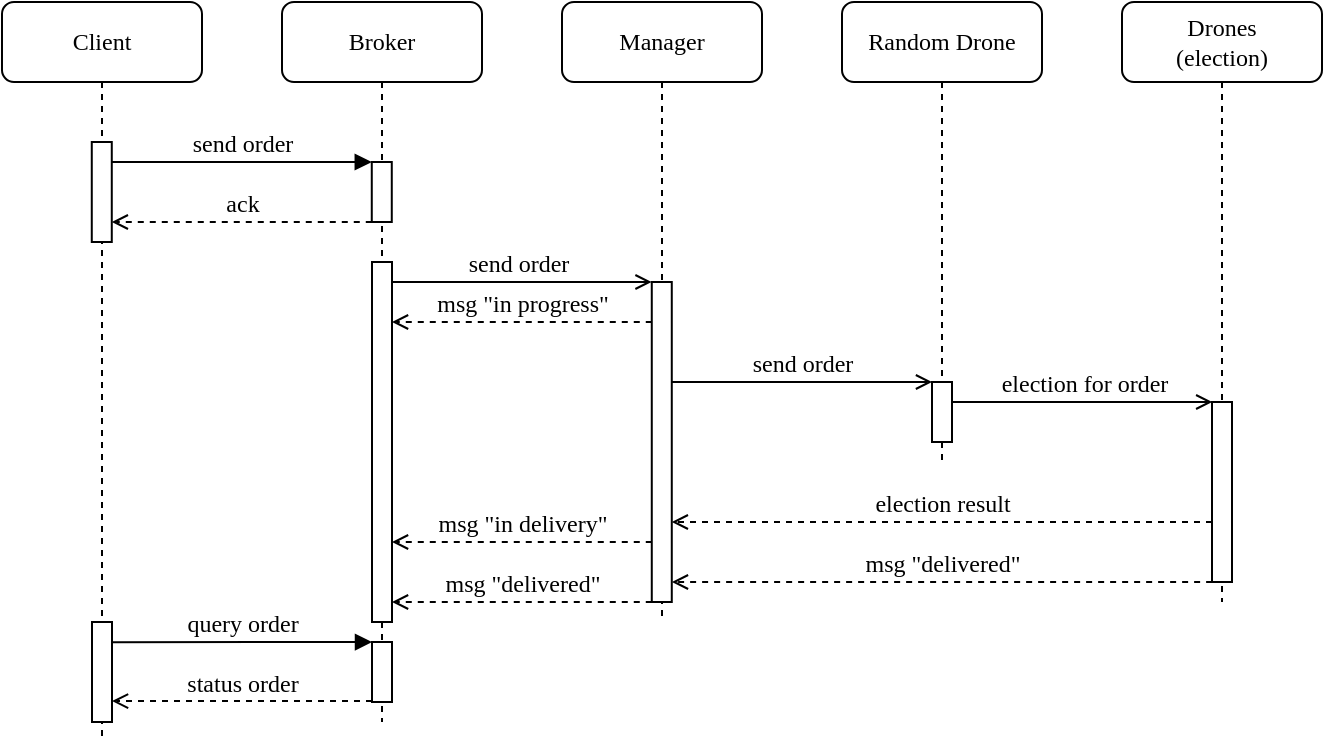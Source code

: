 <mxfile version="14.9.4" type="device"><diagram name="Page-1" id="13e1069c-82ec-6db2-03f1-153e76fe0fe0"><mxGraphModel dx="865" dy="503" grid="1" gridSize="10" guides="1" tooltips="1" connect="1" arrows="1" fold="1" page="1" pageScale="1" pageWidth="1100" pageHeight="850" background="none" math="0" shadow="0"><root><mxCell id="0"/><mxCell id="1" parent="0"/><mxCell id="7baba1c4bc27f4b0-2" value="Broker" style="shape=umlLifeline;perimeter=lifelinePerimeter;whiteSpace=wrap;html=1;container=1;collapsible=0;recursiveResize=0;outlineConnect=0;rounded=1;shadow=0;comic=0;labelBackgroundColor=none;strokeWidth=1;fontFamily=Verdana;fontSize=12;align=center;" parent="1" vertex="1"><mxGeometry x="240" y="80" width="100" height="360" as="geometry"/></mxCell><mxCell id="7baba1c4bc27f4b0-10" value="" style="html=1;points=[];perimeter=orthogonalPerimeter;rounded=0;shadow=0;comic=0;labelBackgroundColor=none;strokeWidth=1;fontFamily=Verdana;fontSize=12;align=center;" parent="7baba1c4bc27f4b0-2" vertex="1"><mxGeometry x="44.89" y="80" width="10" height="30" as="geometry"/></mxCell><mxCell id="7baba1c4bc27f4b0-3" value="Manager" style="shape=umlLifeline;perimeter=lifelinePerimeter;whiteSpace=wrap;html=1;container=1;collapsible=0;recursiveResize=0;outlineConnect=0;rounded=1;shadow=0;comic=0;labelBackgroundColor=none;strokeWidth=1;fontFamily=Verdana;fontSize=12;align=center;" parent="1" vertex="1"><mxGeometry x="380" y="80" width="100" height="310" as="geometry"/></mxCell><mxCell id="7baba1c4bc27f4b0-13" value="" style="html=1;points=[];perimeter=orthogonalPerimeter;rounded=0;shadow=0;comic=0;labelBackgroundColor=none;strokeWidth=1;fontFamily=Verdana;fontSize=12;align=center;" parent="7baba1c4bc27f4b0-3" vertex="1"><mxGeometry x="44.89" y="140" width="10" height="160" as="geometry"/></mxCell><mxCell id="7baba1c4bc27f4b0-4" value="Random Drone" style="shape=umlLifeline;perimeter=lifelinePerimeter;whiteSpace=wrap;html=1;container=1;collapsible=0;recursiveResize=0;outlineConnect=0;rounded=1;shadow=0;comic=0;labelBackgroundColor=none;strokeWidth=1;fontFamily=Verdana;fontSize=12;align=center;" parent="1" vertex="1"><mxGeometry x="520" y="80" width="100" height="230" as="geometry"/></mxCell><mxCell id="7baba1c4bc27f4b0-8" value="Client" style="shape=umlLifeline;perimeter=lifelinePerimeter;whiteSpace=wrap;html=1;container=1;collapsible=0;recursiveResize=0;outlineConnect=0;rounded=1;shadow=0;comic=0;labelBackgroundColor=none;strokeWidth=1;fontFamily=Verdana;fontSize=12;align=center;" parent="1" vertex="1"><mxGeometry x="100" y="80" width="100" height="370" as="geometry"/></mxCell><mxCell id="7baba1c4bc27f4b0-9" value="" style="html=1;points=[];perimeter=orthogonalPerimeter;rounded=0;shadow=0;comic=0;labelBackgroundColor=none;strokeWidth=1;fontFamily=Verdana;fontSize=12;align=center;" parent="7baba1c4bc27f4b0-8" vertex="1"><mxGeometry x="44.89" y="70" width="10" height="50" as="geometry"/></mxCell><mxCell id="7baba1c4bc27f4b0-11" value="send order" style="html=1;verticalAlign=bottom;endArrow=block;entryX=0;entryY=0;labelBackgroundColor=none;fontFamily=Verdana;fontSize=12;edgeStyle=elbowEdgeStyle;elbow=vertical;" parent="1" source="7baba1c4bc27f4b0-9" target="7baba1c4bc27f4b0-10" edge="1"><mxGeometry relative="1" as="geometry"><mxPoint x="219.89" y="170" as="sourcePoint"/></mxGeometry></mxCell><mxCell id="7baba1c4bc27f4b0-14" value="ack" style="html=1;verticalAlign=bottom;endArrow=open;labelBackgroundColor=none;fontFamily=Verdana;fontSize=12;edgeStyle=elbowEdgeStyle;elbow=vertical;dashed=1;endFill=0;" parent="1" source="7baba1c4bc27f4b0-10" target="7baba1c4bc27f4b0-9" edge="1"><mxGeometry relative="1" as="geometry"><mxPoint x="369.89" y="180" as="sourcePoint"/><Array as="points"><mxPoint x="239.89" y="190"/><mxPoint x="249.89" y="180"/></Array></mxGeometry></mxCell><mxCell id="hCKm63XLztfWOcYLBpdG-3" value="send order" style="html=1;verticalAlign=bottom;endArrow=open;labelBackgroundColor=none;fontFamily=Verdana;fontSize=12;edgeStyle=elbowEdgeStyle;elbow=vertical;entryX=-0.009;entryY=0.005;entryDx=0;entryDy=0;entryPerimeter=0;endFill=0;" parent="1" source="7baba1c4bc27f4b0-2" target="7baba1c4bc27f4b0-13" edge="1"><mxGeometry relative="1" as="geometry"><mxPoint x="310" y="220" as="sourcePoint"/><mxPoint x="439.89" y="220" as="targetPoint"/><Array as="points"><mxPoint x="349.89" y="220"/><mxPoint x="349.89" y="210"/><mxPoint x="389.89" y="222"/><mxPoint x="369.89" y="222"/><mxPoint x="409.89" y="222"/><mxPoint x="379.89" y="222"/><mxPoint x="379.89" y="222"/><mxPoint x="379.89" y="222"/><mxPoint x="439.89" y="222"/><mxPoint x="389.89" y="220"/><mxPoint x="384.89" y="260"/><mxPoint x="394.89" y="250"/></Array></mxGeometry></mxCell><mxCell id="hCKm63XLztfWOcYLBpdG-4" value="msg &quot;in progress&quot;" style="html=1;verticalAlign=bottom;endArrow=open;labelBackgroundColor=none;fontFamily=Verdana;fontSize=12;edgeStyle=elbowEdgeStyle;elbow=vertical;dashed=1;endFill=0;" parent="1" source="7baba1c4bc27f4b0-13" target="hCKm63XLztfWOcYLBpdG-13" edge="1"><mxGeometry relative="1" as="geometry"><mxPoint x="420" y="240" as="sourcePoint"/><mxPoint x="310" y="240" as="targetPoint"/><Array as="points"><mxPoint x="359.89" y="240"/><mxPoint x="399.89" y="280"/><mxPoint x="394.89" y="320"/><mxPoint x="404.89" y="310"/></Array></mxGeometry></mxCell><mxCell id="hCKm63XLztfWOcYLBpdG-6" value="" style="html=1;points=[];perimeter=orthogonalPerimeter;rounded=0;shadow=0;comic=0;labelBackgroundColor=none;strokeWidth=1;fontFamily=Verdana;fontSize=12;align=center;" parent="1" vertex="1"><mxGeometry x="565" y="270" width="10" height="30" as="geometry"/></mxCell><mxCell id="hCKm63XLztfWOcYLBpdG-7" value="send order" style="html=1;verticalAlign=bottom;endArrow=open;labelBackgroundColor=none;fontFamily=Verdana;fontSize=12;edgeStyle=elbowEdgeStyle;elbow=vertical;entryX=0.003;entryY=0.018;entryDx=0;entryDy=0;entryPerimeter=0;endFill=0;" parent="1" target="hCKm63XLztfWOcYLBpdG-6" edge="1"><mxGeometry relative="1" as="geometry"><mxPoint x="434.89" y="270" as="sourcePoint"/><mxPoint x="550" y="270" as="targetPoint"/><Array as="points"><mxPoint x="489.98" y="270"/><mxPoint x="489.98" y="260"/><mxPoint x="529.98" y="272"/><mxPoint x="509.98" y="272"/><mxPoint x="549.98" y="272"/><mxPoint x="519.98" y="272"/><mxPoint x="519.98" y="272"/><mxPoint x="519.98" y="272"/><mxPoint x="579.98" y="272"/><mxPoint x="529.98" y="270"/><mxPoint x="524.98" y="310"/><mxPoint x="534.98" y="300"/></Array></mxGeometry></mxCell><mxCell id="hCKm63XLztfWOcYLBpdG-9" value="&lt;div&gt;Drones&lt;/div&gt;&lt;div&gt;(election)&lt;br&gt;&lt;/div&gt;" style="shape=umlLifeline;perimeter=lifelinePerimeter;whiteSpace=wrap;html=1;container=1;collapsible=0;recursiveResize=0;outlineConnect=0;rounded=1;shadow=0;comic=0;labelBackgroundColor=none;strokeWidth=1;fontFamily=Verdana;fontSize=12;align=center;" parent="1" vertex="1"><mxGeometry x="660" y="80" width="100" height="300" as="geometry"/></mxCell><mxCell id="hCKm63XLztfWOcYLBpdG-16" value="" style="html=1;points=[];perimeter=orthogonalPerimeter;rounded=0;shadow=0;comic=0;labelBackgroundColor=none;strokeWidth=1;fontFamily=Verdana;fontSize=12;align=center;" parent="hCKm63XLztfWOcYLBpdG-9" vertex="1"><mxGeometry x="45" y="200" width="10" height="90" as="geometry"/></mxCell><mxCell id="hCKm63XLztfWOcYLBpdG-13" value="" style="html=1;points=[];perimeter=orthogonalPerimeter;rounded=0;shadow=0;comic=0;labelBackgroundColor=none;strokeWidth=1;fontFamily=Verdana;fontSize=12;align=center;" parent="1" vertex="1"><mxGeometry x="285" y="210" width="10" height="180" as="geometry"/></mxCell><mxCell id="hCKm63XLztfWOcYLBpdG-15" value="election for order" style="html=1;verticalAlign=bottom;endArrow=open;labelBackgroundColor=none;fontFamily=Verdana;fontSize=12;edgeStyle=elbowEdgeStyle;elbow=vertical;entryX=0.003;entryY=0.018;entryDx=0;entryDy=0;entryPerimeter=0;endFill=0;" parent="1" edge="1"><mxGeometry relative="1" as="geometry"><mxPoint x="575" y="280" as="sourcePoint"/><mxPoint x="705.14" y="280.54" as="targetPoint"/><Array as="points"><mxPoint x="630.09" y="280"/><mxPoint x="630.09" y="270"/><mxPoint x="670.09" y="282"/><mxPoint x="650.09" y="282"/><mxPoint x="690.09" y="282"/><mxPoint x="660.09" y="282"/><mxPoint x="660.09" y="282"/><mxPoint x="660.09" y="282"/><mxPoint x="720.09" y="282"/><mxPoint x="670.09" y="280"/><mxPoint x="665.09" y="320"/><mxPoint x="675.09" y="310"/></Array></mxGeometry></mxCell><mxCell id="hCKm63XLztfWOcYLBpdG-17" value="election result" style="html=1;verticalAlign=bottom;endArrow=open;labelBackgroundColor=none;fontFamily=Verdana;fontSize=12;edgeStyle=elbowEdgeStyle;elbow=vertical;dashed=1;endFill=0;" parent="1" source="hCKm63XLztfWOcYLBpdG-16" edge="1"><mxGeometry relative="1" as="geometry"><mxPoint x="670" y="340" as="sourcePoint"/><mxPoint x="434.89" y="340" as="targetPoint"/><Array as="points"><mxPoint x="639.89" y="340"/><mxPoint x="679.89" y="380"/><mxPoint x="674.89" y="420"/><mxPoint x="684.89" y="410"/></Array></mxGeometry></mxCell><mxCell id="hCKm63XLztfWOcYLBpdG-18" value="msg &quot;in delivery&quot;" style="html=1;verticalAlign=bottom;endArrow=open;labelBackgroundColor=none;fontFamily=Verdana;fontSize=12;edgeStyle=elbowEdgeStyle;elbow=vertical;dashed=1;endFill=0;" parent="1" source="7baba1c4bc27f4b0-13" edge="1"><mxGeometry relative="1" as="geometry"><mxPoint x="420" y="350" as="sourcePoint"/><mxPoint x="295" y="350" as="targetPoint"/><Array as="points"><mxPoint x="359.89" y="350"/><mxPoint x="399.89" y="390"/><mxPoint x="394.89" y="430"/><mxPoint x="404.89" y="420"/></Array></mxGeometry></mxCell><mxCell id="hCKm63XLztfWOcYLBpdG-19" value="msg &quot;delivered&quot;" style="html=1;verticalAlign=bottom;endArrow=open;labelBackgroundColor=none;fontFamily=Verdana;fontSize=12;edgeStyle=elbowEdgeStyle;elbow=vertical;dashed=1;endFill=0;" parent="1" edge="1"><mxGeometry relative="1" as="geometry"><mxPoint x="705.06" y="370" as="sourcePoint"/><mxPoint x="434.95" y="370" as="targetPoint"/><Array as="points"><mxPoint x="639.95" y="370"/><mxPoint x="679.95" y="410"/><mxPoint x="674.95" y="450"/><mxPoint x="684.95" y="440"/></Array></mxGeometry></mxCell><mxCell id="hCKm63XLztfWOcYLBpdG-20" value="msg &quot;delivered&quot;" style="html=1;verticalAlign=bottom;endArrow=open;labelBackgroundColor=none;fontFamily=Verdana;fontSize=12;edgeStyle=elbowEdgeStyle;elbow=vertical;dashed=1;endFill=0;" parent="1" edge="1"><mxGeometry relative="1" as="geometry"><mxPoint x="424.89" y="380" as="sourcePoint"/><mxPoint x="295" y="380" as="targetPoint"/><Array as="points"><mxPoint x="359.89" y="380"/><mxPoint x="399.89" y="420"/><mxPoint x="394.89" y="460"/><mxPoint x="404.89" y="450"/></Array></mxGeometry></mxCell><mxCell id="vhEw0Lp09IPliF38C4OT-1" value="" style="html=1;points=[];perimeter=orthogonalPerimeter;rounded=0;shadow=0;comic=0;labelBackgroundColor=none;strokeWidth=1;fontFamily=Verdana;fontSize=12;align=center;" vertex="1" parent="1"><mxGeometry x="145" y="390" width="10" height="50" as="geometry"/></mxCell><mxCell id="vhEw0Lp09IPliF38C4OT-2" value="query order" style="html=1;verticalAlign=bottom;endArrow=block;entryX=0;entryY=0;labelBackgroundColor=none;fontFamily=Verdana;fontSize=12;edgeStyle=elbowEdgeStyle;elbow=vertical;" edge="1" parent="1"><mxGeometry relative="1" as="geometry"><mxPoint x="155" y="400.1" as="sourcePoint"/><mxPoint x="285" y="400.005" as="targetPoint"/></mxGeometry></mxCell><mxCell id="vhEw0Lp09IPliF38C4OT-3" value="" style="html=1;points=[];perimeter=orthogonalPerimeter;rounded=0;shadow=0;comic=0;labelBackgroundColor=none;strokeWidth=1;fontFamily=Verdana;fontSize=12;align=center;" vertex="1" parent="1"><mxGeometry x="285" y="400" width="10" height="30" as="geometry"/></mxCell><mxCell id="vhEw0Lp09IPliF38C4OT-4" value="status order" style="html=1;verticalAlign=bottom;endArrow=open;labelBackgroundColor=none;fontFamily=Verdana;fontSize=12;edgeStyle=elbowEdgeStyle;elbow=vertical;dashed=1;endFill=0;" edge="1" parent="1"><mxGeometry relative="1" as="geometry"><mxPoint x="285" y="429.52" as="sourcePoint"/><Array as="points"><mxPoint x="240" y="429.52"/><mxPoint x="250" y="419.52"/></Array><mxPoint x="155" y="429.52" as="targetPoint"/></mxGeometry></mxCell></root></mxGraphModel></diagram></mxfile>